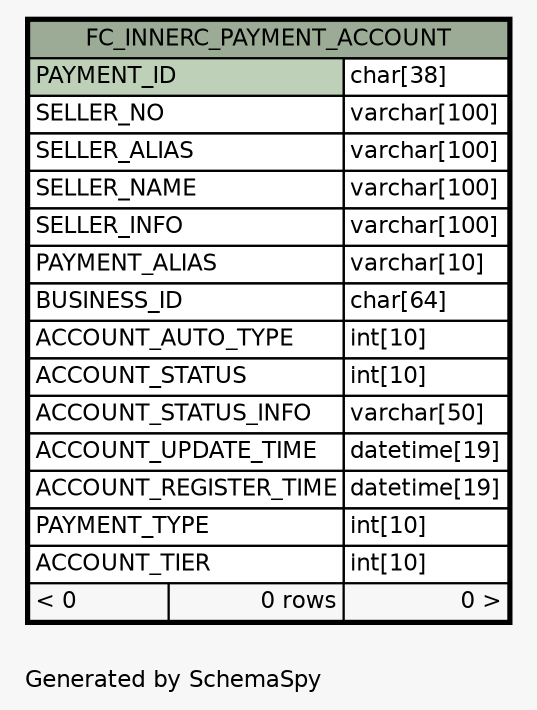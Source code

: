 // dot 2.26.0 on Linux 2.6.32-504.8.1.el6.x86_64
// SchemaSpy rev 590
digraph "oneDegreeRelationshipsDiagram" {
  graph [
    rankdir="RL"
    bgcolor="#f7f7f7"
    label="\nGenerated by SchemaSpy"
    labeljust="l"
    nodesep="0.18"
    ranksep="0.46"
    fontname="Helvetica"
    fontsize="11"
  ];
  node [
    fontname="Helvetica"
    fontsize="11"
    shape="plaintext"
  ];
  edge [
    arrowsize="0.8"
  ];
  "FC_INNERC_PAYMENT_ACCOUNT" [
    label=<
    <TABLE BORDER="2" CELLBORDER="1" CELLSPACING="0" BGCOLOR="#ffffff">
      <TR><TD COLSPAN="3" BGCOLOR="#9bab96" ALIGN="CENTER">FC_INNERC_PAYMENT_ACCOUNT</TD></TR>
      <TR><TD PORT="PAYMENT_ID" COLSPAN="2" BGCOLOR="#bed1b8" ALIGN="LEFT">PAYMENT_ID</TD><TD PORT="PAYMENT_ID.type" ALIGN="LEFT">char[38]</TD></TR>
      <TR><TD PORT="SELLER_NO" COLSPAN="2" ALIGN="LEFT">SELLER_NO</TD><TD PORT="SELLER_NO.type" ALIGN="LEFT">varchar[100]</TD></TR>
      <TR><TD PORT="SELLER_ALIAS" COLSPAN="2" ALIGN="LEFT">SELLER_ALIAS</TD><TD PORT="SELLER_ALIAS.type" ALIGN="LEFT">varchar[100]</TD></TR>
      <TR><TD PORT="SELLER_NAME" COLSPAN="2" ALIGN="LEFT">SELLER_NAME</TD><TD PORT="SELLER_NAME.type" ALIGN="LEFT">varchar[100]</TD></TR>
      <TR><TD PORT="SELLER_INFO" COLSPAN="2" ALIGN="LEFT">SELLER_INFO</TD><TD PORT="SELLER_INFO.type" ALIGN="LEFT">varchar[100]</TD></TR>
      <TR><TD PORT="PAYMENT_ALIAS" COLSPAN="2" ALIGN="LEFT">PAYMENT_ALIAS</TD><TD PORT="PAYMENT_ALIAS.type" ALIGN="LEFT">varchar[10]</TD></TR>
      <TR><TD PORT="BUSINESS_ID" COLSPAN="2" ALIGN="LEFT">BUSINESS_ID</TD><TD PORT="BUSINESS_ID.type" ALIGN="LEFT">char[64]</TD></TR>
      <TR><TD PORT="ACCOUNT_AUTO_TYPE" COLSPAN="2" ALIGN="LEFT">ACCOUNT_AUTO_TYPE</TD><TD PORT="ACCOUNT_AUTO_TYPE.type" ALIGN="LEFT">int[10]</TD></TR>
      <TR><TD PORT="ACCOUNT_STATUS" COLSPAN="2" ALIGN="LEFT">ACCOUNT_STATUS</TD><TD PORT="ACCOUNT_STATUS.type" ALIGN="LEFT">int[10]</TD></TR>
      <TR><TD PORT="ACCOUNT_STATUS_INFO" COLSPAN="2" ALIGN="LEFT">ACCOUNT_STATUS_INFO</TD><TD PORT="ACCOUNT_STATUS_INFO.type" ALIGN="LEFT">varchar[50]</TD></TR>
      <TR><TD PORT="ACCOUNT_UPDATE_TIME" COLSPAN="2" ALIGN="LEFT">ACCOUNT_UPDATE_TIME</TD><TD PORT="ACCOUNT_UPDATE_TIME.type" ALIGN="LEFT">datetime[19]</TD></TR>
      <TR><TD PORT="ACCOUNT_REGISTER_TIME" COLSPAN="2" ALIGN="LEFT">ACCOUNT_REGISTER_TIME</TD><TD PORT="ACCOUNT_REGISTER_TIME.type" ALIGN="LEFT">datetime[19]</TD></TR>
      <TR><TD PORT="PAYMENT_TYPE" COLSPAN="2" ALIGN="LEFT">PAYMENT_TYPE</TD><TD PORT="PAYMENT_TYPE.type" ALIGN="LEFT">int[10]</TD></TR>
      <TR><TD PORT="ACCOUNT_TIER" COLSPAN="2" ALIGN="LEFT">ACCOUNT_TIER</TD><TD PORT="ACCOUNT_TIER.type" ALIGN="LEFT">int[10]</TD></TR>
      <TR><TD ALIGN="LEFT" BGCOLOR="#f7f7f7">&lt; 0</TD><TD ALIGN="RIGHT" BGCOLOR="#f7f7f7">0 rows</TD><TD ALIGN="RIGHT" BGCOLOR="#f7f7f7">0 &gt;</TD></TR>
    </TABLE>>
    URL="FC_INNERC_PAYMENT_ACCOUNT.html"
    tooltip="FC_INNERC_PAYMENT_ACCOUNT"
  ];
}
